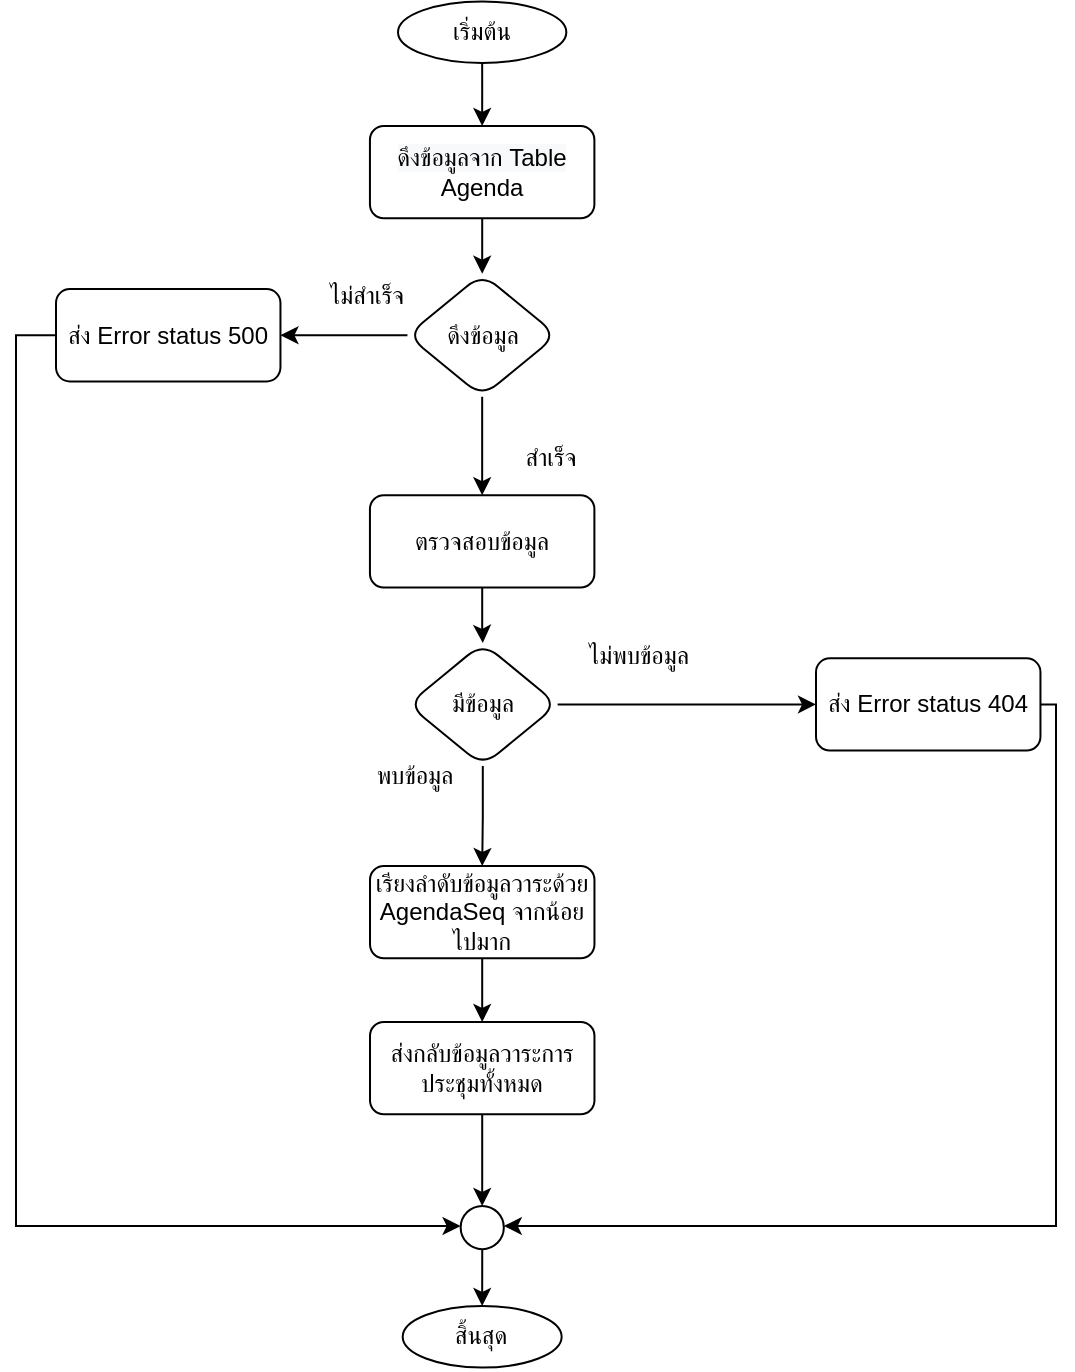 <mxfile version="20.2.8" type="github">
  <diagram id="pwYuRKHOuEpNASTx3KHh" name="หน้า-1">
    <mxGraphModel dx="839" dy="434" grid="1" gridSize="10" guides="1" tooltips="1" connect="1" arrows="1" fold="1" page="1" pageScale="1" pageWidth="827" pageHeight="1169" math="0" shadow="0">
      <root>
        <mxCell id="0" />
        <mxCell id="1" parent="0" />
        <mxCell id="Twkg1_KuKJyr9_LMZd9x-3" value="เริ่มต้น" style="ellipse;whiteSpace=wrap;html=1;rounded=1;glass=0;strokeWidth=1;shadow=0;" parent="1" vertex="1">
          <mxGeometry x="370.998" y="27.692" width="84.17" height="30.769" as="geometry" />
        </mxCell>
        <mxCell id="Twkg1_KuKJyr9_LMZd9x-5" value="&lt;span style=&quot;color: rgb(0, 0, 0); font-family: Helvetica; font-size: 12px; font-style: normal; font-variant-ligatures: normal; font-variant-caps: normal; font-weight: 400; letter-spacing: normal; orphans: 2; text-align: center; text-indent: 0px; text-transform: none; widows: 2; word-spacing: 0px; -webkit-text-stroke-width: 0px; background-color: rgb(248, 249, 250); text-decoration-thickness: initial; text-decoration-style: initial; text-decoration-color: initial; float: none; display: inline !important;&quot;&gt;ดึงข้อมูลจาก Table&lt;/span&gt;&lt;br style=&quot;color: rgb(0, 0, 0); font-family: Helvetica; font-size: 12px; font-style: normal; font-variant-ligatures: normal; font-variant-caps: normal; font-weight: 400; letter-spacing: normal; orphans: 2; text-align: center; text-indent: 0px; text-transform: none; widows: 2; word-spacing: 0px; -webkit-text-stroke-width: 0px; background-color: rgb(248, 249, 250); text-decoration-thickness: initial; text-decoration-style: initial; text-decoration-color: initial;&quot;&gt;Agenda" style="rounded=1;whiteSpace=wrap;html=1;" parent="1" vertex="1">
          <mxGeometry x="356.97" y="90" width="112.227" height="46.154" as="geometry" />
        </mxCell>
        <mxCell id="Twkg1_KuKJyr9_LMZd9x-6" style="edgeStyle=orthogonalEdgeStyle;rounded=0;orthogonalLoop=1;jettySize=auto;html=1;entryX=0.5;entryY=0;entryDx=0;entryDy=0;" parent="1" source="Twkg1_KuKJyr9_LMZd9x-3" target="Twkg1_KuKJyr9_LMZd9x-5" edge="1">
          <mxGeometry relative="1" as="geometry" />
        </mxCell>
        <mxCell id="Twkg1_KuKJyr9_LMZd9x-9" style="edgeStyle=orthogonalEdgeStyle;rounded=0;orthogonalLoop=1;jettySize=auto;html=1;entryX=1;entryY=0.5;entryDx=0;entryDy=0;endArrow=classic;endFill=1;" parent="1" source="Twkg1_KuKJyr9_LMZd9x-11" target="Twkg1_KuKJyr9_LMZd9x-7" edge="1">
          <mxGeometry relative="1" as="geometry" />
        </mxCell>
        <mxCell id="Twkg1_KuKJyr9_LMZd9x-12" value="" style="edgeStyle=orthogonalEdgeStyle;rounded=0;orthogonalLoop=1;jettySize=auto;html=1;endArrow=classic;endFill=1;" parent="1" source="Twkg1_KuKJyr9_LMZd9x-5" target="Twkg1_KuKJyr9_LMZd9x-11" edge="1">
          <mxGeometry relative="1" as="geometry" />
        </mxCell>
        <mxCell id="Twkg1_KuKJyr9_LMZd9x-16" value="" style="edgeStyle=orthogonalEdgeStyle;rounded=0;orthogonalLoop=1;jettySize=auto;html=1;endArrow=classic;endFill=1;" parent="1" source="Twkg1_KuKJyr9_LMZd9x-8" target="Twkg1_KuKJyr9_LMZd9x-15" edge="1">
          <mxGeometry relative="1" as="geometry" />
        </mxCell>
        <mxCell id="FiQog4EpSrTWFsyEuaa1-2" value="" style="group" vertex="1" connectable="0" parent="1">
          <mxGeometry x="356.97" y="160.004" width="163.523" height="160.769" as="geometry" />
        </mxCell>
        <mxCell id="Twkg1_KuKJyr9_LMZd9x-8" value="ตรวจสอบข้อมูล" style="whiteSpace=wrap;html=1;rounded=1;" parent="FiQog4EpSrTWFsyEuaa1-2" vertex="1">
          <mxGeometry y="114.615" width="112.227" height="46.154" as="geometry" />
        </mxCell>
        <mxCell id="Twkg1_KuKJyr9_LMZd9x-10" value="" style="edgeStyle=orthogonalEdgeStyle;rounded=0;orthogonalLoop=1;jettySize=auto;html=1;endArrow=classic;endFill=1;" parent="FiQog4EpSrTWFsyEuaa1-2" source="Twkg1_KuKJyr9_LMZd9x-11" target="Twkg1_KuKJyr9_LMZd9x-8" edge="1">
          <mxGeometry relative="1" as="geometry" />
        </mxCell>
        <mxCell id="Twkg1_KuKJyr9_LMZd9x-11" value="ดึงข้อมูล" style="rhombus;whiteSpace=wrap;html=1;rounded=1;" parent="FiQog4EpSrTWFsyEuaa1-2" vertex="1">
          <mxGeometry x="18.705" y="3.846" width="74.818" height="61.538" as="geometry" />
        </mxCell>
        <mxCell id="Twkg1_KuKJyr9_LMZd9x-13" value="ไม่สำเร็จ" style="text;html=1;align=center;verticalAlign=middle;resizable=0;points=[];autosize=1;strokeColor=none;fillColor=none;" parent="FiQog4EpSrTWFsyEuaa1-2" vertex="1">
          <mxGeometry x="-36.967" width="70" height="30" as="geometry" />
        </mxCell>
        <mxCell id="Twkg1_KuKJyr9_LMZd9x-14" value="สำเร็จ" style="text;html=1;align=center;verticalAlign=middle;resizable=0;points=[];autosize=1;strokeColor=none;fillColor=none;" parent="FiQog4EpSrTWFsyEuaa1-2" vertex="1">
          <mxGeometry x="65.466" y="80.769" width="50" height="30" as="geometry" />
        </mxCell>
        <mxCell id="Twkg1_KuKJyr9_LMZd9x-7" value="ส่ง Error status 500" style="whiteSpace=wrap;html=1;rounded=1;" parent="1" vertex="1">
          <mxGeometry x="200.002" y="171.542" width="112.227" height="46.154" as="geometry" />
        </mxCell>
        <mxCell id="Twkg1_KuKJyr9_LMZd9x-25" style="edgeStyle=orthogonalEdgeStyle;rounded=0;orthogonalLoop=1;jettySize=auto;html=1;entryX=0;entryY=0.5;entryDx=0;entryDy=0;endArrow=classic;endFill=1;" parent="1" source="Twkg1_KuKJyr9_LMZd9x-7" target="Twkg1_KuKJyr9_LMZd9x-24" edge="1">
          <mxGeometry relative="1" as="geometry">
            <Array as="points">
              <mxPoint x="180" y="195" />
              <mxPoint x="180" y="640" />
              <mxPoint x="402" y="640" />
            </Array>
          </mxGeometry>
        </mxCell>
        <mxCell id="Twkg1_KuKJyr9_LMZd9x-26" style="edgeStyle=orthogonalEdgeStyle;rounded=0;orthogonalLoop=1;jettySize=auto;html=1;entryX=1;entryY=0.5;entryDx=0;entryDy=0;endArrow=classic;endFill=1;" parent="1" source="Twkg1_KuKJyr9_LMZd9x-17" target="Twkg1_KuKJyr9_LMZd9x-24" edge="1">
          <mxGeometry relative="1" as="geometry">
            <Array as="points">
              <mxPoint x="700" y="379" />
              <mxPoint x="700" y="640" />
              <mxPoint x="424" y="640" />
            </Array>
          </mxGeometry>
        </mxCell>
        <mxCell id="Twkg1_KuKJyr9_LMZd9x-27" style="edgeStyle=orthogonalEdgeStyle;rounded=0;orthogonalLoop=1;jettySize=auto;html=1;endArrow=classic;endFill=1;entryX=0.5;entryY=0;entryDx=0;entryDy=0;" parent="1" source="Twkg1_KuKJyr9_LMZd9x-21" target="Twkg1_KuKJyr9_LMZd9x-24" edge="1">
          <mxGeometry relative="1" as="geometry">
            <Array as="points">
              <mxPoint x="413" y="561.076" />
              <mxPoint x="413" y="630" />
            </Array>
          </mxGeometry>
        </mxCell>
        <mxCell id="Twkg1_KuKJyr9_LMZd9x-19" value="ไม่พบข้อมูล" style="text;html=1;align=center;verticalAlign=middle;resizable=0;points=[];autosize=1;strokeColor=none;fillColor=none;" parent="1" vertex="1">
          <mxGeometry x="450.813" y="339.996" width="80" height="30" as="geometry" />
        </mxCell>
        <mxCell id="Twkg1_KuKJyr9_LMZd9x-15" value="มีข้อมูล" style="rhombus;whiteSpace=wrap;html=1;rounded=1;" parent="1" vertex="1">
          <mxGeometry x="375.999" y="348.457" width="74.818" height="61.538" as="geometry" />
        </mxCell>
        <mxCell id="Twkg1_KuKJyr9_LMZd9x-17" value="ส่ง Error status 404" style="whiteSpace=wrap;html=1;rounded=1;" parent="1" vertex="1">
          <mxGeometry x="580.002" y="356.149" width="112.227" height="46.154" as="geometry" />
        </mxCell>
        <mxCell id="Twkg1_KuKJyr9_LMZd9x-18" value="" style="edgeStyle=orthogonalEdgeStyle;rounded=0;orthogonalLoop=1;jettySize=auto;html=1;endArrow=classic;endFill=1;exitX=1;exitY=0.5;exitDx=0;exitDy=0;entryX=0;entryY=0.5;entryDx=0;entryDy=0;" parent="1" source="Twkg1_KuKJyr9_LMZd9x-15" target="Twkg1_KuKJyr9_LMZd9x-17" edge="1">
          <mxGeometry relative="1" as="geometry">
            <Array as="points">
              <mxPoint x="490" y="379" />
              <mxPoint x="570" y="380" />
            </Array>
          </mxGeometry>
        </mxCell>
        <mxCell id="Twkg1_KuKJyr9_LMZd9x-20" value="พบข้อมูล" style="text;html=1;align=center;verticalAlign=middle;resizable=0;points=[];autosize=1;strokeColor=none;fillColor=none;" parent="1" vertex="1">
          <mxGeometry x="344.0" y="399.996" width="70" height="30" as="geometry" />
        </mxCell>
        <mxCell id="Twkg1_KuKJyr9_LMZd9x-21" value="ส่งกลับข้อมูลวาระการประชุมทั้งหมด" style="whiteSpace=wrap;html=1;rounded=1;" parent="1" vertex="1">
          <mxGeometry x="357.003" y="537.999" width="112.227" height="46.154" as="geometry" />
        </mxCell>
        <mxCell id="Twkg1_KuKJyr9_LMZd9x-30" style="edgeStyle=orthogonalEdgeStyle;rounded=0;orthogonalLoop=1;jettySize=auto;html=1;" parent="1" source="Twkg1_KuKJyr9_LMZd9x-28" target="Twkg1_KuKJyr9_LMZd9x-21" edge="1">
          <mxGeometry relative="1" as="geometry" />
        </mxCell>
        <mxCell id="Twkg1_KuKJyr9_LMZd9x-28" value="เรียงลำดับข้อมูลวาระด้วย AgendaSeq จากน้อยไปมาก" style="whiteSpace=wrap;html=1;rounded=1;" parent="1" vertex="1">
          <mxGeometry x="357.003" y="459.999" width="112.227" height="46.154" as="geometry" />
        </mxCell>
        <mxCell id="Twkg1_KuKJyr9_LMZd9x-29" style="edgeStyle=orthogonalEdgeStyle;rounded=0;orthogonalLoop=1;jettySize=auto;html=1;entryX=0.5;entryY=0;entryDx=0;entryDy=0;" parent="1" source="Twkg1_KuKJyr9_LMZd9x-15" target="Twkg1_KuKJyr9_LMZd9x-28" edge="1">
          <mxGeometry relative="1" as="geometry">
            <Array as="points">
              <mxPoint x="413" y="435" />
              <mxPoint x="413" y="435" />
            </Array>
          </mxGeometry>
        </mxCell>
        <mxCell id="Twkg1_KuKJyr9_LMZd9x-4" value="สิ้นสุด" style="ellipse;whiteSpace=wrap;html=1;rounded=1;glass=0;strokeWidth=1;shadow=0;" parent="1" vertex="1">
          <mxGeometry x="373.336" y="680" width="79.494" height="30.769" as="geometry" />
        </mxCell>
        <mxCell id="Twkg1_KuKJyr9_LMZd9x-23" value="" style="edgeStyle=orthogonalEdgeStyle;rounded=0;orthogonalLoop=1;jettySize=auto;html=1;endArrow=classic;endFill=1;" parent="1" source="Twkg1_KuKJyr9_LMZd9x-24" target="Twkg1_KuKJyr9_LMZd9x-4" edge="1">
          <mxGeometry relative="1" as="geometry" />
        </mxCell>
        <mxCell id="Twkg1_KuKJyr9_LMZd9x-24" value="" style="ellipse;whiteSpace=wrap;html=1;aspect=fixed;" parent="1" vertex="1">
          <mxGeometry x="402.327" y="629.996" width="21.582" height="21.582" as="geometry" />
        </mxCell>
      </root>
    </mxGraphModel>
  </diagram>
</mxfile>
